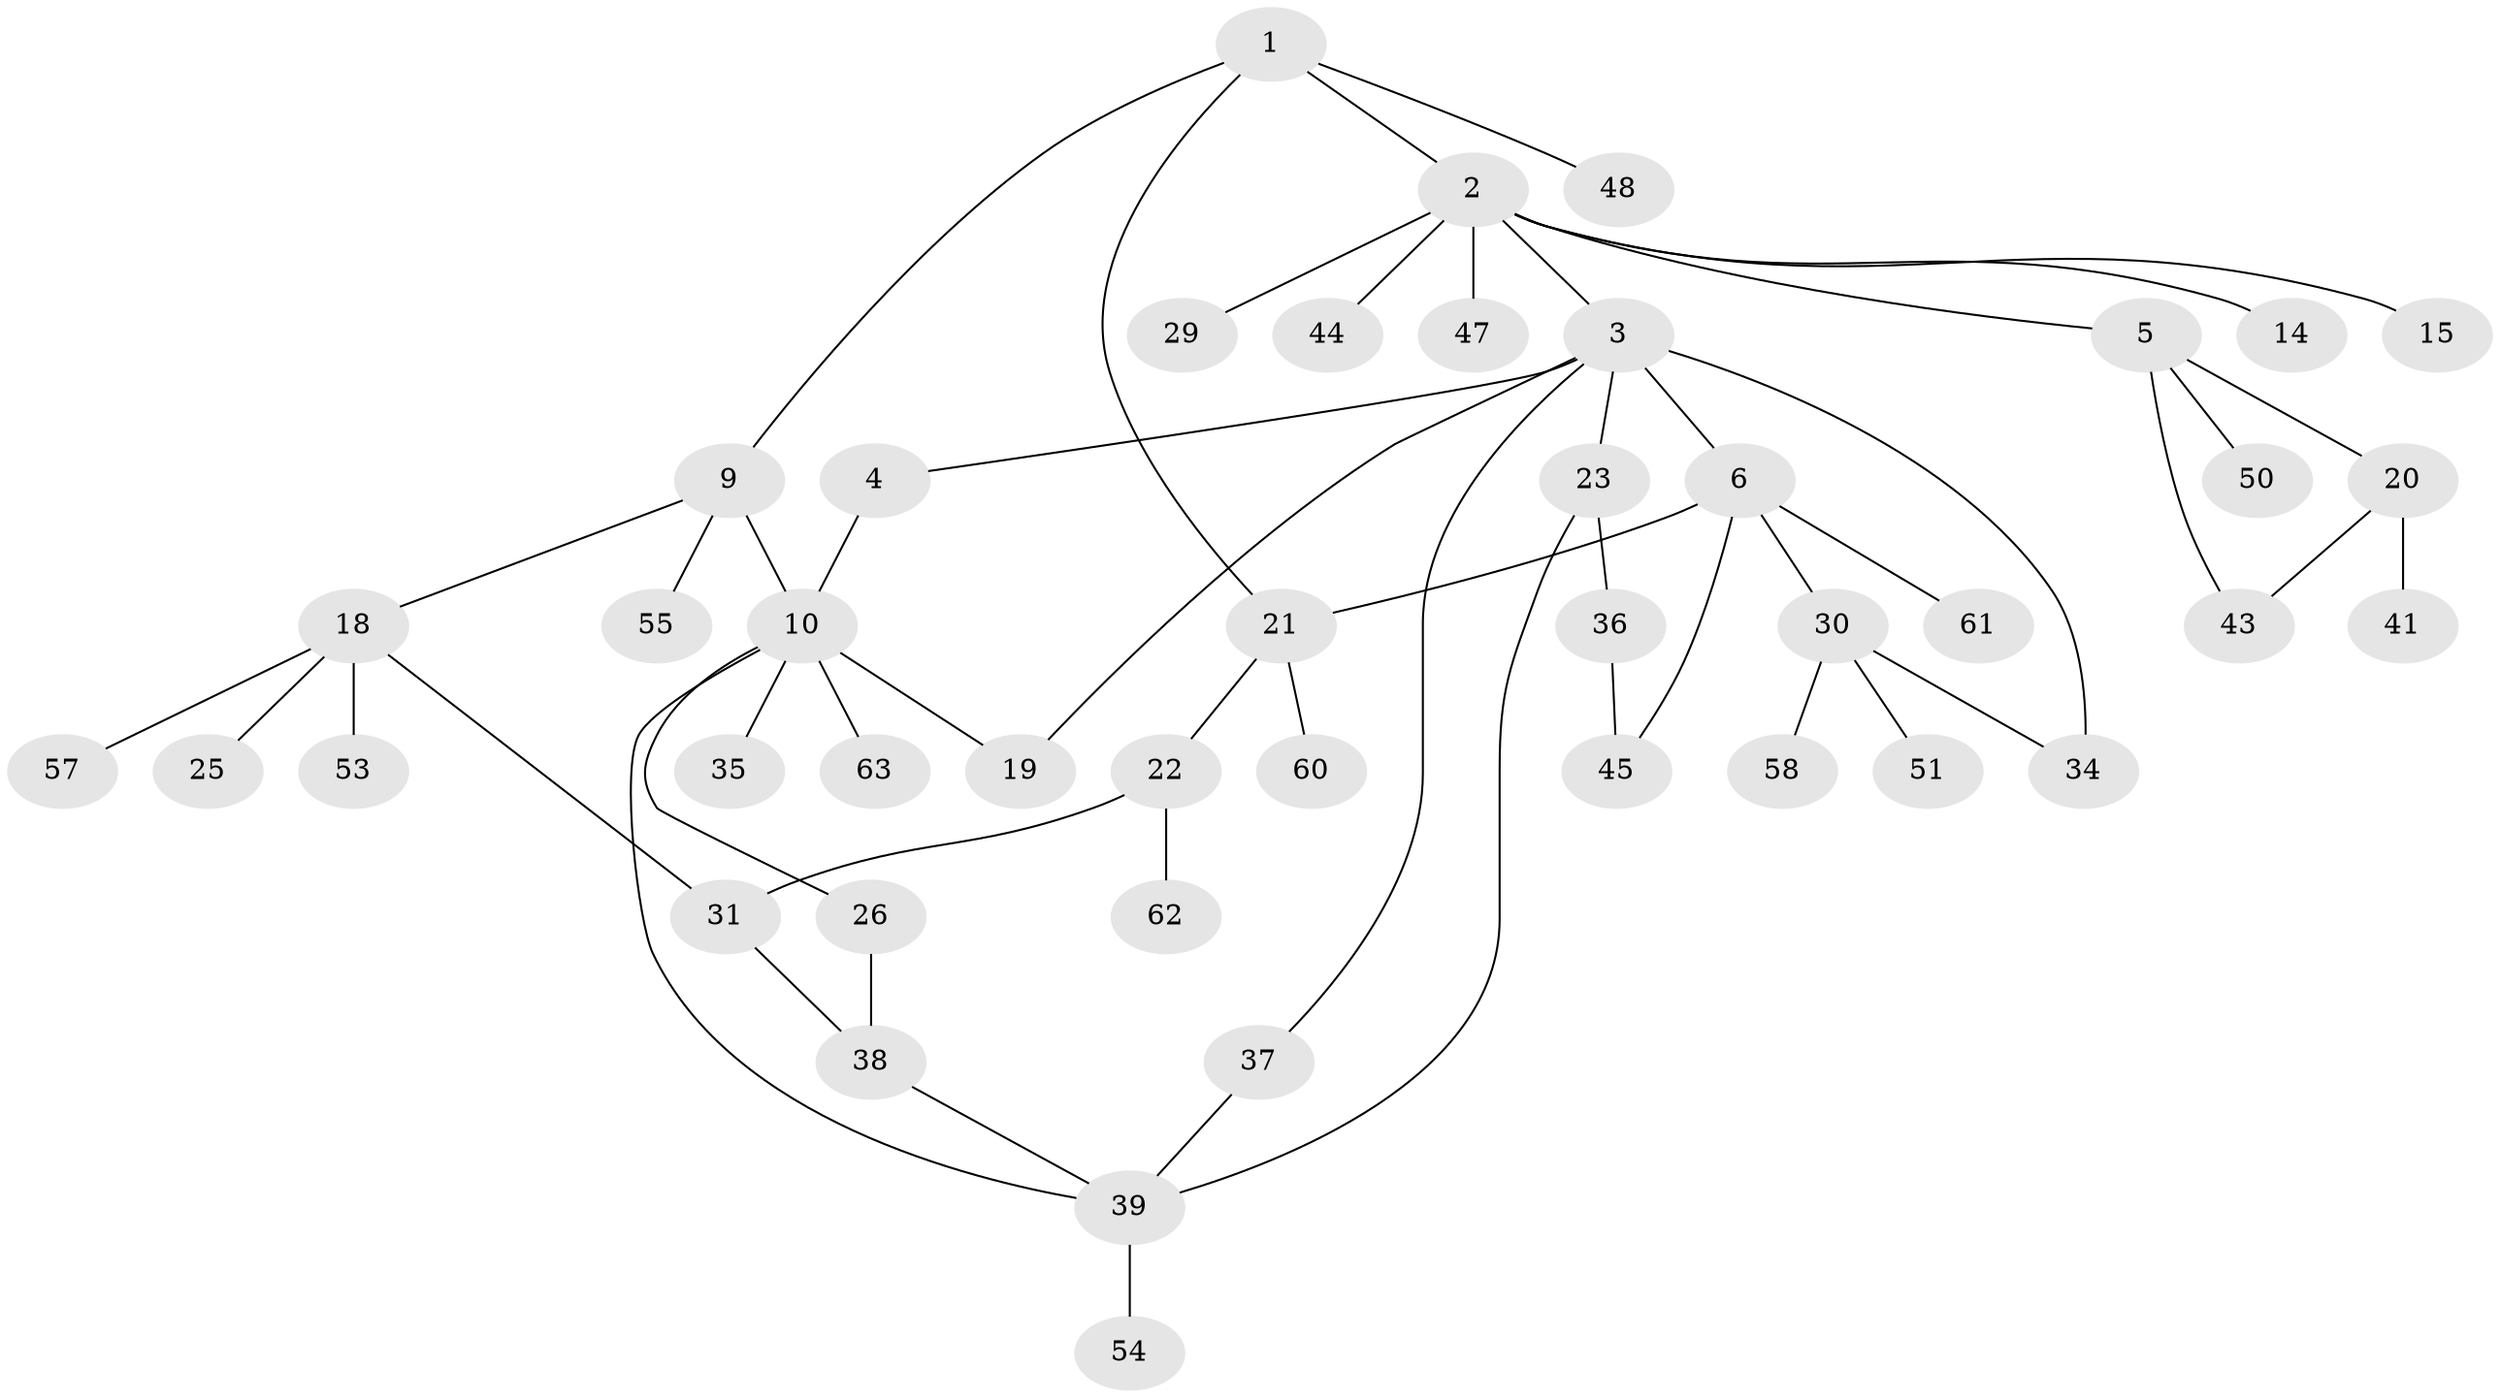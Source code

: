 // original degree distribution, {5: 0.06349206349206349, 7: 0.015873015873015872, 6: 0.015873015873015872, 2: 0.2857142857142857, 3: 0.19047619047619047, 4: 0.09523809523809523, 1: 0.3333333333333333}
// Generated by graph-tools (version 1.1) at 2025/41/03/06/25 10:41:30]
// undirected, 44 vertices, 54 edges
graph export_dot {
graph [start="1"]
  node [color=gray90,style=filled];
  1 [super="+17"];
  2 [super="+11"];
  3 [super="+8"];
  4;
  5 [super="+13"];
  6 [super="+7"];
  9 [super="+16"];
  10 [super="+12"];
  14;
  15;
  18 [super="+24"];
  19 [super="+28"];
  20;
  21 [super="+56"];
  22 [super="+59"];
  23 [super="+32"];
  25 [super="+33"];
  26 [super="+27"];
  29;
  30 [super="+49"];
  31 [super="+52"];
  34;
  35;
  36;
  37;
  38;
  39 [super="+40"];
  41 [super="+42"];
  43;
  44;
  45 [super="+46"];
  47;
  48;
  50;
  51;
  53;
  54;
  55;
  57;
  58;
  60;
  61;
  62;
  63;
  1 -- 2;
  1 -- 9;
  1 -- 21;
  1 -- 48;
  2 -- 3;
  2 -- 5;
  2 -- 15;
  2 -- 29;
  2 -- 47;
  2 -- 44;
  2 -- 14;
  3 -- 4;
  3 -- 6;
  3 -- 19 [weight=2];
  3 -- 34;
  3 -- 37;
  3 -- 23;
  4 -- 10;
  5 -- 20 [weight=2];
  5 -- 50;
  5 -- 43;
  6 -- 61;
  6 -- 21;
  6 -- 30;
  6 -- 45;
  9 -- 18;
  9 -- 55;
  9 -- 10;
  10 -- 35;
  10 -- 19;
  10 -- 26;
  10 -- 63;
  10 -- 39;
  18 -- 31;
  18 -- 53;
  18 -- 57;
  18 -- 25;
  20 -- 41;
  20 -- 43;
  21 -- 22;
  21 -- 60;
  22 -- 62;
  22 -- 31;
  23 -- 36;
  23 -- 39;
  26 -- 38;
  30 -- 51;
  30 -- 34;
  30 -- 58;
  31 -- 38;
  36 -- 45;
  37 -- 39;
  38 -- 39;
  39 -- 54;
}
